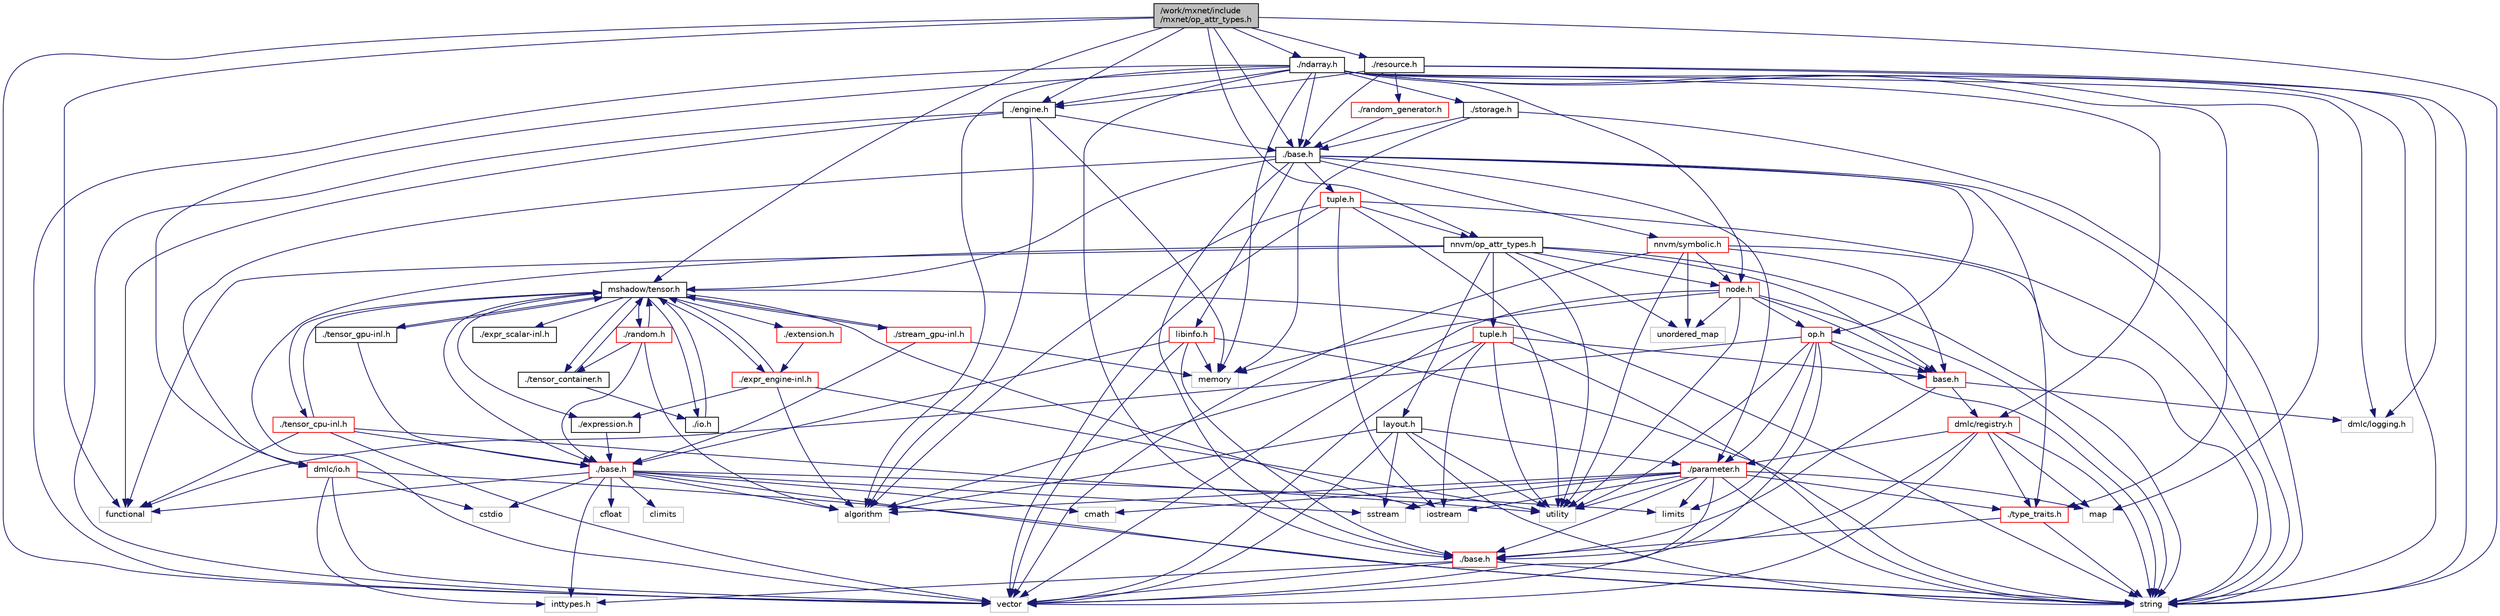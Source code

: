 digraph "/work/mxnet/include/mxnet/op_attr_types.h"
{
 // LATEX_PDF_SIZE
  edge [fontname="Helvetica",fontsize="10",labelfontname="Helvetica",labelfontsize="10"];
  node [fontname="Helvetica",fontsize="10",shape=record];
  Node1 [label="/work/mxnet/include\l/mxnet/op_attr_types.h",height=0.2,width=0.4,color="black", fillcolor="grey75", style="filled", fontcolor="black",tooltip="Additional operator attributes beside the ones provided by NNVM."];
  Node1 -> Node2 [color="midnightblue",fontsize="10",style="solid",fontname="Helvetica"];
  Node2 [label="mshadow/tensor.h",height=0.2,width=0.4,color="black", fillcolor="white", style="filled",URL="$tensor_8h.html",tooltip="header file of tensor data structure and functions This lib requires explicit memory allocation and d..."];
  Node2 -> Node3 [color="midnightblue",fontsize="10",style="solid",fontname="Helvetica"];
  Node3 [label="string",height=0.2,width=0.4,color="grey75", fillcolor="white", style="filled",tooltip=" "];
  Node2 -> Node4 [color="midnightblue",fontsize="10",style="solid",fontname="Helvetica"];
  Node4 [label="iostream",height=0.2,width=0.4,color="grey75", fillcolor="white", style="filled",tooltip=" "];
  Node2 -> Node5 [color="midnightblue",fontsize="10",style="solid",fontname="Helvetica"];
  Node5 [label="./base.h",height=0.2,width=0.4,color="red", fillcolor="white", style="filled",URL="$3rdparty_2mshadow_2mshadow_2base_8h.html",tooltip="definitions of base types, operators, macros functions"];
  Node5 -> Node6 [color="midnightblue",fontsize="10",style="solid",fontname="Helvetica"];
  Node6 [label="algorithm",height=0.2,width=0.4,color="grey75", fillcolor="white", style="filled",tooltip=" "];
  Node5 -> Node7 [color="midnightblue",fontsize="10",style="solid",fontname="Helvetica"];
  Node7 [label="cfloat",height=0.2,width=0.4,color="grey75", fillcolor="white", style="filled",tooltip=" "];
  Node5 -> Node8 [color="midnightblue",fontsize="10",style="solid",fontname="Helvetica"];
  Node8 [label="climits",height=0.2,width=0.4,color="grey75", fillcolor="white", style="filled",tooltip=" "];
  Node5 -> Node9 [color="midnightblue",fontsize="10",style="solid",fontname="Helvetica"];
  Node9 [label="cmath",height=0.2,width=0.4,color="grey75", fillcolor="white", style="filled",tooltip=" "];
  Node5 -> Node10 [color="midnightblue",fontsize="10",style="solid",fontname="Helvetica"];
  Node10 [label="cstdio",height=0.2,width=0.4,color="grey75", fillcolor="white", style="filled",tooltip=" "];
  Node5 -> Node11 [color="midnightblue",fontsize="10",style="solid",fontname="Helvetica"];
  Node11 [label="functional",height=0.2,width=0.4,color="grey75", fillcolor="white", style="filled",tooltip=" "];
  Node5 -> Node12 [color="midnightblue",fontsize="10",style="solid",fontname="Helvetica"];
  Node12 [label="limits",height=0.2,width=0.4,color="grey75", fillcolor="white", style="filled",tooltip=" "];
  Node5 -> Node13 [color="midnightblue",fontsize="10",style="solid",fontname="Helvetica"];
  Node13 [label="sstream",height=0.2,width=0.4,color="grey75", fillcolor="white", style="filled",tooltip=" "];
  Node5 -> Node3 [color="midnightblue",fontsize="10",style="solid",fontname="Helvetica"];
  Node5 -> Node14 [color="midnightblue",fontsize="10",style="solid",fontname="Helvetica"];
  Node14 [label="inttypes.h",height=0.2,width=0.4,color="grey75", fillcolor="white", style="filled",tooltip=" "];
  Node2 -> Node28 [color="midnightblue",fontsize="10",style="solid",fontname="Helvetica"];
  Node28 [label="./expression.h",height=0.2,width=0.4,color="black", fillcolor="white", style="filled",URL="$expression_8h.html",tooltip="definitions of abstract expressions and expressions template"];
  Node28 -> Node5 [color="midnightblue",fontsize="10",style="solid",fontname="Helvetica"];
  Node2 -> Node29 [color="midnightblue",fontsize="10",style="solid",fontname="Helvetica"];
  Node29 [label="./stream_gpu-inl.h",height=0.2,width=0.4,color="red", fillcolor="white", style="filled",URL="$stream__gpu-inl_8h.html",tooltip="implementation of GPU code"];
  Node29 -> Node30 [color="midnightblue",fontsize="10",style="solid",fontname="Helvetica"];
  Node30 [label="memory",height=0.2,width=0.4,color="grey75", fillcolor="white", style="filled",tooltip=" "];
  Node29 -> Node5 [color="midnightblue",fontsize="10",style="solid",fontname="Helvetica"];
  Node29 -> Node2 [color="midnightblue",fontsize="10",style="solid",fontname="Helvetica"];
  Node2 -> Node31 [color="midnightblue",fontsize="10",style="solid",fontname="Helvetica"];
  Node31 [label="./extension.h",height=0.2,width=0.4,color="red", fillcolor="white", style="filled",URL="$extension_8h.html",tooltip="some extension of expressions, used to support something beyond elementwise op"];
  Node31 -> Node32 [color="midnightblue",fontsize="10",style="solid",fontname="Helvetica"];
  Node32 [label="./expr_engine-inl.h",height=0.2,width=0.4,color="red", fillcolor="white", style="filled",URL="$expr__engine-inl_8h.html",tooltip="definitions of how expressions should be evaluated"];
  Node32 -> Node33 [color="midnightblue",fontsize="10",style="solid",fontname="Helvetica"];
  Node33 [label="utility",height=0.2,width=0.4,color="grey75", fillcolor="white", style="filled",tooltip=" "];
  Node32 -> Node6 [color="midnightblue",fontsize="10",style="solid",fontname="Helvetica"];
  Node32 -> Node28 [color="midnightblue",fontsize="10",style="solid",fontname="Helvetica"];
  Node32 -> Node2 [color="midnightblue",fontsize="10",style="solid",fontname="Helvetica"];
  Node2 -> Node32 [color="midnightblue",fontsize="10",style="solid",fontname="Helvetica"];
  Node2 -> Node71 [color="midnightblue",fontsize="10",style="solid",fontname="Helvetica"];
  Node71 [label="./tensor_cpu-inl.h",height=0.2,width=0.4,color="red", fillcolor="white", style="filled",URL="$tensor__cpu-inl_8h.html",tooltip="implementation of CPU host code"];
  Node71 -> Node11 [color="midnightblue",fontsize="10",style="solid",fontname="Helvetica"];
  Node71 -> Node33 [color="midnightblue",fontsize="10",style="solid",fontname="Helvetica"];
  Node71 -> Node35 [color="midnightblue",fontsize="10",style="solid",fontname="Helvetica"];
  Node35 [label="vector",height=0.2,width=0.4,color="grey75", fillcolor="white", style="filled",tooltip=" "];
  Node71 -> Node5 [color="midnightblue",fontsize="10",style="solid",fontname="Helvetica"];
  Node71 -> Node2 [color="midnightblue",fontsize="10",style="solid",fontname="Helvetica"];
  Node2 -> Node73 [color="midnightblue",fontsize="10",style="solid",fontname="Helvetica"];
  Node73 [label="./tensor_gpu-inl.h",height=0.2,width=0.4,color="black", fillcolor="white", style="filled",URL="$tensor__gpu-inl_8h.html",tooltip="implementation of GPU host code"];
  Node73 -> Node5 [color="midnightblue",fontsize="10",style="solid",fontname="Helvetica"];
  Node73 -> Node2 [color="midnightblue",fontsize="10",style="solid",fontname="Helvetica"];
  Node2 -> Node74 [color="midnightblue",fontsize="10",style="solid",fontname="Helvetica"];
  Node74 [label="./io.h",height=0.2,width=0.4,color="black", fillcolor="white", style="filled",URL="$3rdparty_2mshadow_2mshadow_2io_8h.html",tooltip="definitions of I/O functions for mshadow tensor"];
  Node74 -> Node2 [color="midnightblue",fontsize="10",style="solid",fontname="Helvetica"];
  Node2 -> Node75 [color="midnightblue",fontsize="10",style="solid",fontname="Helvetica"];
  Node75 [label="./tensor_container.h",height=0.2,width=0.4,color="black", fillcolor="white", style="filled",URL="$tensor__container_8h.html",tooltip="tensor container that does memory allocation and resize like STL"];
  Node75 -> Node2 [color="midnightblue",fontsize="10",style="solid",fontname="Helvetica"];
  Node75 -> Node74 [color="midnightblue",fontsize="10",style="solid",fontname="Helvetica"];
  Node2 -> Node76 [color="midnightblue",fontsize="10",style="solid",fontname="Helvetica"];
  Node76 [label="./random.h",height=0.2,width=0.4,color="red", fillcolor="white", style="filled",URL="$random_8h.html",tooltip="Random inline functions for tensor."];
  Node76 -> Node6 [color="midnightblue",fontsize="10",style="solid",fontname="Helvetica"];
  Node76 -> Node5 [color="midnightblue",fontsize="10",style="solid",fontname="Helvetica"];
  Node76 -> Node2 [color="midnightblue",fontsize="10",style="solid",fontname="Helvetica"];
  Node76 -> Node75 [color="midnightblue",fontsize="10",style="solid",fontname="Helvetica"];
  Node2 -> Node79 [color="midnightblue",fontsize="10",style="solid",fontname="Helvetica"];
  Node79 [label="./expr_scalar-inl.h",height=0.2,width=0.4,color="black", fillcolor="white", style="filled",URL="$expr__scalar-inl_8h.html",tooltip="definitions of operators in expression with respect to scalar this file will be included several time..."];
  Node1 -> Node80 [color="midnightblue",fontsize="10",style="solid",fontname="Helvetica"];
  Node80 [label="nnvm/op_attr_types.h",height=0.2,width=0.4,color="black", fillcolor="white", style="filled",URL="$3rdparty_2tvm_2nnvm_2include_2nnvm_2op__attr__types_8h.html",tooltip="Data structures that can appear in operator attributes."];
  Node80 -> Node11 [color="midnightblue",fontsize="10",style="solid",fontname="Helvetica"];
  Node80 -> Node3 [color="midnightblue",fontsize="10",style="solid",fontname="Helvetica"];
  Node80 -> Node81 [color="midnightblue",fontsize="10",style="solid",fontname="Helvetica"];
  Node81 [label="unordered_map",height=0.2,width=0.4,color="grey75", fillcolor="white", style="filled",tooltip=" "];
  Node80 -> Node33 [color="midnightblue",fontsize="10",style="solid",fontname="Helvetica"];
  Node80 -> Node35 [color="midnightblue",fontsize="10",style="solid",fontname="Helvetica"];
  Node80 -> Node82 [color="midnightblue",fontsize="10",style="solid",fontname="Helvetica"];
  Node82 [label="base.h",height=0.2,width=0.4,color="red", fillcolor="white", style="filled",URL="$3rdparty_2tvm_2nnvm_2include_2nnvm_2base_8h.html",tooltip="Configuration of nnvm as well as basic data structure."];
  Node82 -> Node86 [color="midnightblue",fontsize="10",style="solid",fontname="Helvetica"];
  Node86 [label="./base.h",height=0.2,width=0.4,color="red", fillcolor="white", style="filled",URL="$3rdparty_2dmlc-core_2include_2dmlc_2base_8h.html",tooltip="defines configuration macros"];
  Node86 -> Node14 [color="midnightblue",fontsize="10",style="solid",fontname="Helvetica"];
  Node86 -> Node3 [color="midnightblue",fontsize="10",style="solid",fontname="Helvetica"];
  Node86 -> Node35 [color="midnightblue",fontsize="10",style="solid",fontname="Helvetica"];
  Node82 -> Node93 [color="midnightblue",fontsize="10",style="solid",fontname="Helvetica"];
  Node93 [label="dmlc/logging.h",height=0.2,width=0.4,color="grey75", fillcolor="white", style="filled",tooltip=" "];
  Node82 -> Node96 [color="midnightblue",fontsize="10",style="solid",fontname="Helvetica"];
  Node96 [label="dmlc/registry.h",height=0.2,width=0.4,color="red", fillcolor="white", style="filled",URL="$3rdparty_2dmlc-core_2include_2dmlc_2registry_8h.html",tooltip="Registry utility that helps to build registry singletons."];
  Node96 -> Node97 [color="midnightblue",fontsize="10",style="solid",fontname="Helvetica"];
  Node97 [label="map",height=0.2,width=0.4,color="grey75", fillcolor="white", style="filled",tooltip=" "];
  Node96 -> Node3 [color="midnightblue",fontsize="10",style="solid",fontname="Helvetica"];
  Node96 -> Node35 [color="midnightblue",fontsize="10",style="solid",fontname="Helvetica"];
  Node96 -> Node86 [color="midnightblue",fontsize="10",style="solid",fontname="Helvetica"];
  Node96 -> Node98 [color="midnightblue",fontsize="10",style="solid",fontname="Helvetica"];
  Node98 [label="./parameter.h",height=0.2,width=0.4,color="red", fillcolor="white", style="filled",URL="$parameter_8h.html",tooltip="Provide lightweight util to do parameter setup and checking."];
  Node98 -> Node9 [color="midnightblue",fontsize="10",style="solid",fontname="Helvetica"];
  Node98 -> Node13 [color="midnightblue",fontsize="10",style="solid",fontname="Helvetica"];
  Node98 -> Node12 [color="midnightblue",fontsize="10",style="solid",fontname="Helvetica"];
  Node98 -> Node97 [color="midnightblue",fontsize="10",style="solid",fontname="Helvetica"];
  Node98 -> Node3 [color="midnightblue",fontsize="10",style="solid",fontname="Helvetica"];
  Node98 -> Node35 [color="midnightblue",fontsize="10",style="solid",fontname="Helvetica"];
  Node98 -> Node6 [color="midnightblue",fontsize="10",style="solid",fontname="Helvetica"];
  Node98 -> Node33 [color="midnightblue",fontsize="10",style="solid",fontname="Helvetica"];
  Node98 -> Node4 [color="midnightblue",fontsize="10",style="solid",fontname="Helvetica"];
  Node98 -> Node86 [color="midnightblue",fontsize="10",style="solid",fontname="Helvetica"];
  Node98 -> Node107 [color="midnightblue",fontsize="10",style="solid",fontname="Helvetica"];
  Node107 [label="./type_traits.h",height=0.2,width=0.4,color="red", fillcolor="white", style="filled",URL="$type__traits_8h.html",tooltip="type traits information header"];
  Node107 -> Node86 [color="midnightblue",fontsize="10",style="solid",fontname="Helvetica"];
  Node107 -> Node3 [color="midnightblue",fontsize="10",style="solid",fontname="Helvetica"];
  Node96 -> Node107 [color="midnightblue",fontsize="10",style="solid",fontname="Helvetica"];
  Node80 -> Node112 [color="midnightblue",fontsize="10",style="solid",fontname="Helvetica"];
  Node112 [label="layout.h",height=0.2,width=0.4,color="black", fillcolor="white", style="filled",URL="$layout_8h.html",tooltip="Layout expression. The layout is composed of upper cases, lower cases and numbers,..."];
  Node112 -> Node98 [color="midnightblue",fontsize="10",style="solid",fontname="Helvetica"];
  Node112 -> Node6 [color="midnightblue",fontsize="10",style="solid",fontname="Helvetica"];
  Node112 -> Node13 [color="midnightblue",fontsize="10",style="solid",fontname="Helvetica"];
  Node112 -> Node3 [color="midnightblue",fontsize="10",style="solid",fontname="Helvetica"];
  Node112 -> Node33 [color="midnightblue",fontsize="10",style="solid",fontname="Helvetica"];
  Node112 -> Node35 [color="midnightblue",fontsize="10",style="solid",fontname="Helvetica"];
  Node80 -> Node113 [color="midnightblue",fontsize="10",style="solid",fontname="Helvetica"];
  Node113 [label="node.h",height=0.2,width=0.4,color="red", fillcolor="white", style="filled",URL="$3rdparty_2tvm_2nnvm_2include_2nnvm_2node_8h.html",tooltip="Graph node data structure."];
  Node113 -> Node30 [color="midnightblue",fontsize="10",style="solid",fontname="Helvetica"];
  Node113 -> Node3 [color="midnightblue",fontsize="10",style="solid",fontname="Helvetica"];
  Node113 -> Node81 [color="midnightblue",fontsize="10",style="solid",fontname="Helvetica"];
  Node113 -> Node33 [color="midnightblue",fontsize="10",style="solid",fontname="Helvetica"];
  Node113 -> Node35 [color="midnightblue",fontsize="10",style="solid",fontname="Helvetica"];
  Node113 -> Node82 [color="midnightblue",fontsize="10",style="solid",fontname="Helvetica"];
  Node113 -> Node115 [color="midnightblue",fontsize="10",style="solid",fontname="Helvetica"];
  Node115 [label="op.h",height=0.2,width=0.4,color="red", fillcolor="white", style="filled",URL="$op_8h.html",tooltip="Operator information structor."];
  Node115 -> Node98 [color="midnightblue",fontsize="10",style="solid",fontname="Helvetica"];
  Node115 -> Node11 [color="midnightblue",fontsize="10",style="solid",fontname="Helvetica"];
  Node115 -> Node12 [color="midnightblue",fontsize="10",style="solid",fontname="Helvetica"];
  Node115 -> Node3 [color="midnightblue",fontsize="10",style="solid",fontname="Helvetica"];
  Node115 -> Node33 [color="midnightblue",fontsize="10",style="solid",fontname="Helvetica"];
  Node115 -> Node35 [color="midnightblue",fontsize="10",style="solid",fontname="Helvetica"];
  Node115 -> Node82 [color="midnightblue",fontsize="10",style="solid",fontname="Helvetica"];
  Node80 -> Node116 [color="midnightblue",fontsize="10",style="solid",fontname="Helvetica"];
  Node116 [label="tuple.h",height=0.2,width=0.4,color="red", fillcolor="white", style="filled",URL="$3rdparty_2tvm_2nnvm_2include_2nnvm_2tuple_8h.html",tooltip="Data structure Tuple and TShape to store dynamic sized shapes."];
  Node116 -> Node6 [color="midnightblue",fontsize="10",style="solid",fontname="Helvetica"];
  Node116 -> Node4 [color="midnightblue",fontsize="10",style="solid",fontname="Helvetica"];
  Node116 -> Node3 [color="midnightblue",fontsize="10",style="solid",fontname="Helvetica"];
  Node116 -> Node33 [color="midnightblue",fontsize="10",style="solid",fontname="Helvetica"];
  Node116 -> Node35 [color="midnightblue",fontsize="10",style="solid",fontname="Helvetica"];
  Node116 -> Node82 [color="midnightblue",fontsize="10",style="solid",fontname="Helvetica"];
  Node1 -> Node35 [color="midnightblue",fontsize="10",style="solid",fontname="Helvetica"];
  Node1 -> Node11 [color="midnightblue",fontsize="10",style="solid",fontname="Helvetica"];
  Node1 -> Node3 [color="midnightblue",fontsize="10",style="solid",fontname="Helvetica"];
  Node1 -> Node117 [color="midnightblue",fontsize="10",style="solid",fontname="Helvetica"];
  Node117 [label="./base.h",height=0.2,width=0.4,color="black", fillcolor="white", style="filled",URL="$include_2mxnet_2base_8h.html",tooltip="configuration of MXNet as well as basic data structure."];
  Node117 -> Node86 [color="midnightblue",fontsize="10",style="solid",fontname="Helvetica"];
  Node117 -> Node3 [color="midnightblue",fontsize="10",style="solid",fontname="Helvetica"];
  Node117 -> Node118 [color="midnightblue",fontsize="10",style="solid",fontname="Helvetica"];
  Node118 [label="dmlc/io.h",height=0.2,width=0.4,color="red", fillcolor="white", style="filled",URL="$3rdparty_2dmlc-core_2include_2dmlc_2io_8h.html",tooltip="defines serializable interface of dmlc"];
  Node118 -> Node10 [color="midnightblue",fontsize="10",style="solid",fontname="Helvetica"];
  Node118 -> Node3 [color="midnightblue",fontsize="10",style="solid",fontname="Helvetica"];
  Node118 -> Node35 [color="midnightblue",fontsize="10",style="solid",fontname="Helvetica"];
  Node118 -> Node14 [color="midnightblue",fontsize="10",style="solid",fontname="Helvetica"];
  Node117 -> Node107 [color="midnightblue",fontsize="10",style="solid",fontname="Helvetica"];
  Node117 -> Node98 [color="midnightblue",fontsize="10",style="solid",fontname="Helvetica"];
  Node117 -> Node2 [color="midnightblue",fontsize="10",style="solid",fontname="Helvetica"];
  Node117 -> Node115 [color="midnightblue",fontsize="10",style="solid",fontname="Helvetica"];
  Node117 -> Node126 [color="midnightblue",fontsize="10",style="solid",fontname="Helvetica"];
  Node126 [label="nnvm/symbolic.h",height=0.2,width=0.4,color="red", fillcolor="white", style="filled",URL="$symbolic_8h.html",tooltip="Symbolic graph construction API."];
  Node126 -> Node3 [color="midnightblue",fontsize="10",style="solid",fontname="Helvetica"];
  Node126 -> Node81 [color="midnightblue",fontsize="10",style="solid",fontname="Helvetica"];
  Node126 -> Node33 [color="midnightblue",fontsize="10",style="solid",fontname="Helvetica"];
  Node126 -> Node35 [color="midnightblue",fontsize="10",style="solid",fontname="Helvetica"];
  Node126 -> Node82 [color="midnightblue",fontsize="10",style="solid",fontname="Helvetica"];
  Node126 -> Node113 [color="midnightblue",fontsize="10",style="solid",fontname="Helvetica"];
  Node117 -> Node128 [color="midnightblue",fontsize="10",style="solid",fontname="Helvetica"];
  Node128 [label="libinfo.h",height=0.2,width=0.4,color="red", fillcolor="white", style="filled",URL="$libinfo_8h.html",tooltip="get features of the MXNet library at runtime"];
  Node128 -> Node3 [color="midnightblue",fontsize="10",style="solid",fontname="Helvetica"];
  Node128 -> Node35 [color="midnightblue",fontsize="10",style="solid",fontname="Helvetica"];
  Node128 -> Node30 [color="midnightblue",fontsize="10",style="solid",fontname="Helvetica"];
  Node128 -> Node86 [color="midnightblue",fontsize="10",style="solid",fontname="Helvetica"];
  Node128 -> Node5 [color="midnightblue",fontsize="10",style="solid",fontname="Helvetica"];
  Node117 -> Node133 [color="midnightblue",fontsize="10",style="solid",fontname="Helvetica"];
  Node133 [label="tuple.h",height=0.2,width=0.4,color="red", fillcolor="white", style="filled",URL="$include_2mxnet_2tuple_8h.html",tooltip="Data structure Tuple and TShape to store dynamic sized shapes."];
  Node133 -> Node35 [color="midnightblue",fontsize="10",style="solid",fontname="Helvetica"];
  Node133 -> Node6 [color="midnightblue",fontsize="10",style="solid",fontname="Helvetica"];
  Node133 -> Node33 [color="midnightblue",fontsize="10",style="solid",fontname="Helvetica"];
  Node133 -> Node4 [color="midnightblue",fontsize="10",style="solid",fontname="Helvetica"];
  Node133 -> Node3 [color="midnightblue",fontsize="10",style="solid",fontname="Helvetica"];
  Node133 -> Node80 [color="midnightblue",fontsize="10",style="solid",fontname="Helvetica"];
  Node1 -> Node149 [color="midnightblue",fontsize="10",style="solid",fontname="Helvetica"];
  Node149 [label="./ndarray.h",height=0.2,width=0.4,color="black", fillcolor="white", style="filled",URL="$include_2mxnet_2ndarray_8h.html",tooltip="NDArray interface that handles array arithematics."];
  Node149 -> Node86 [color="midnightblue",fontsize="10",style="solid",fontname="Helvetica"];
  Node149 -> Node118 [color="midnightblue",fontsize="10",style="solid",fontname="Helvetica"];
  Node149 -> Node93 [color="midnightblue",fontsize="10",style="solid",fontname="Helvetica"];
  Node149 -> Node96 [color="midnightblue",fontsize="10",style="solid",fontname="Helvetica"];
  Node149 -> Node107 [color="midnightblue",fontsize="10",style="solid",fontname="Helvetica"];
  Node149 -> Node113 [color="midnightblue",fontsize="10",style="solid",fontname="Helvetica"];
  Node149 -> Node6 [color="midnightblue",fontsize="10",style="solid",fontname="Helvetica"];
  Node149 -> Node97 [color="midnightblue",fontsize="10",style="solid",fontname="Helvetica"];
  Node149 -> Node30 [color="midnightblue",fontsize="10",style="solid",fontname="Helvetica"];
  Node149 -> Node3 [color="midnightblue",fontsize="10",style="solid",fontname="Helvetica"];
  Node149 -> Node35 [color="midnightblue",fontsize="10",style="solid",fontname="Helvetica"];
  Node149 -> Node117 [color="midnightblue",fontsize="10",style="solid",fontname="Helvetica"];
  Node149 -> Node150 [color="midnightblue",fontsize="10",style="solid",fontname="Helvetica"];
  Node150 [label="./engine.h",height=0.2,width=0.4,color="black", fillcolor="white", style="filled",URL="$engine_8h.html",tooltip="Engine that schedules all the operations according to dependency."];
  Node150 -> Node6 [color="midnightblue",fontsize="10",style="solid",fontname="Helvetica"];
  Node150 -> Node30 [color="midnightblue",fontsize="10",style="solid",fontname="Helvetica"];
  Node150 -> Node11 [color="midnightblue",fontsize="10",style="solid",fontname="Helvetica"];
  Node150 -> Node35 [color="midnightblue",fontsize="10",style="solid",fontname="Helvetica"];
  Node150 -> Node117 [color="midnightblue",fontsize="10",style="solid",fontname="Helvetica"];
  Node149 -> Node151 [color="midnightblue",fontsize="10",style="solid",fontname="Helvetica"];
  Node151 [label="./storage.h",height=0.2,width=0.4,color="black", fillcolor="white", style="filled",URL="$storage_8h.html",tooltip="Storage manager across multiple devices."];
  Node151 -> Node30 [color="midnightblue",fontsize="10",style="solid",fontname="Helvetica"];
  Node151 -> Node3 [color="midnightblue",fontsize="10",style="solid",fontname="Helvetica"];
  Node151 -> Node117 [color="midnightblue",fontsize="10",style="solid",fontname="Helvetica"];
  Node1 -> Node150 [color="midnightblue",fontsize="10",style="solid",fontname="Helvetica"];
  Node1 -> Node152 [color="midnightblue",fontsize="10",style="solid",fontname="Helvetica"];
  Node152 [label="./resource.h",height=0.2,width=0.4,color="black", fillcolor="white", style="filled",URL="$resource_8h.html",tooltip="Global resource allocation handling."];
  Node152 -> Node93 [color="midnightblue",fontsize="10",style="solid",fontname="Helvetica"];
  Node152 -> Node3 [color="midnightblue",fontsize="10",style="solid",fontname="Helvetica"];
  Node152 -> Node117 [color="midnightblue",fontsize="10",style="solid",fontname="Helvetica"];
  Node152 -> Node150 [color="midnightblue",fontsize="10",style="solid",fontname="Helvetica"];
  Node152 -> Node153 [color="midnightblue",fontsize="10",style="solid",fontname="Helvetica"];
  Node153 [label="./random_generator.h",height=0.2,width=0.4,color="red", fillcolor="white", style="filled",URL="$random__generator_8h.html",tooltip="Parallel random number generator."];
  Node153 -> Node117 [color="midnightblue",fontsize="10",style="solid",fontname="Helvetica"];
}
